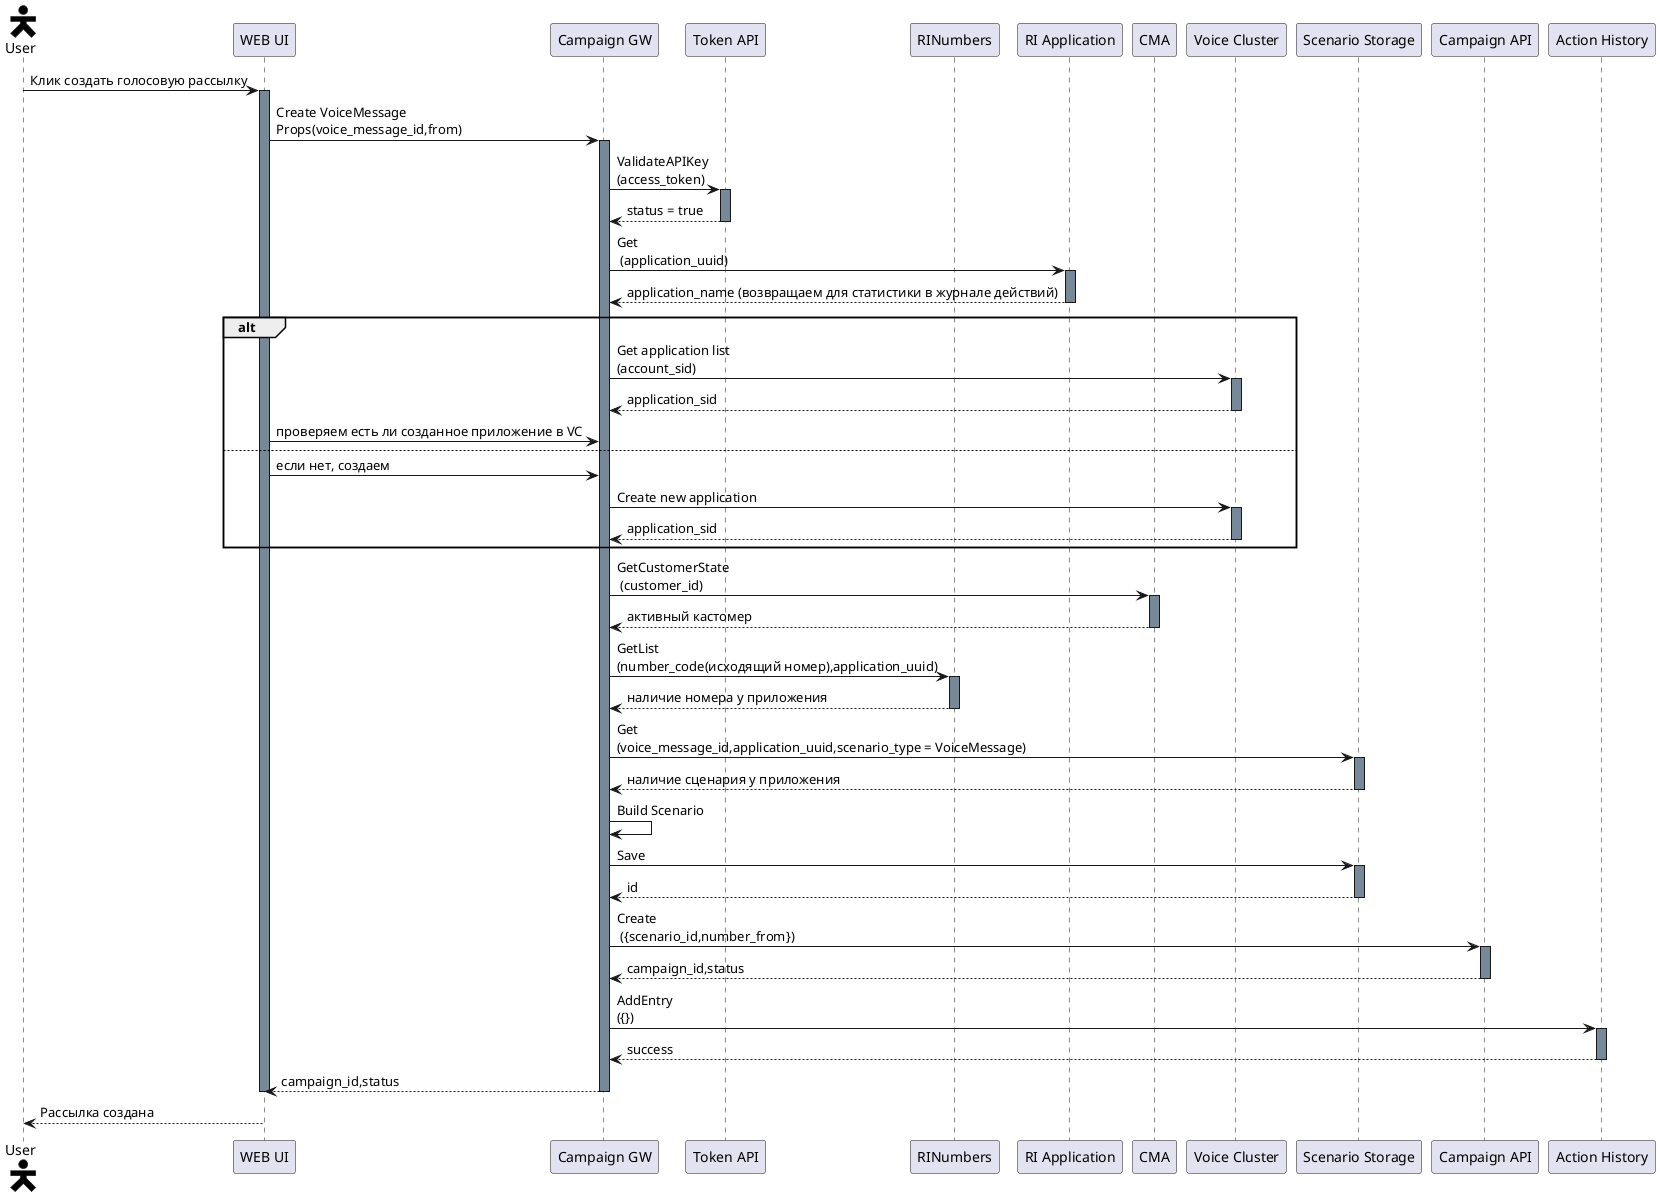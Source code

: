 @startuml
skinparam actorStyle Hollow

actor User #black
participant "WEB UI" as WebUI
participant "Campaign GW" as Camp
participant "Token API" as TokenAPI
participant "RINumbers" as RINumbers
participant "RI Application" as RIAPP
participant "CMA" as CMA
participant "Voice Cluster" as VC
participant "Scenario Storage" as SS
participant "Campaign API" as CampaignAPI
participant "Action History" as ActionHistory

User -> WebUI : Клик создать голосовую рассылку
activate WebUI #LightSlateGrey

WebUI -> Camp : Create VoiceMessage\nProps(voice_message_id,from)
activate Camp #LightSlateGrey

Camp -> TokenAPI : ValidateAPIKey\n(access_token)
activate TokenAPI #LightSlateGrey
TokenAPI --> Camp : status = true
deactivate TokenAPI

Camp -> RIAPP : Get\n (application_uuid)
activate RIAPP #LightSlateGrey
RIAPP --> Camp : application_name (возвращаем для статистики в журнале действий)
deactivate RIAPP

alt

Camp -> VC : Get application list \n(account_sid)
activate VC #LightSlateGrey
VC --> Camp : application_sid
deactivate VC


WebUI -> Camp: проверяем есть ли созданное приложение в VC
else
WebUI -> Camp: если нет, создаем

Camp -> VC : Create new application
activate VC #LightSlateGrey
VC --> Camp : application_sid
deactivate VC

end


Camp -> CMA : GetCustomerState\n (customer_id)
activate CMA #LightSlateGrey
CMA --> Camp : активный кастомер
deactivate CMA


Camp -> RINumbers : GetList\n(number_code(исходящий номер),application_uuid)
activate RINumbers #LightSlateGrey
RINumbers --> Camp : наличие номера у приложения
deactivate RINumbers


Camp -> SS : Get\n(voice_message_id,application_uuid,scenario_type = VoiceMessage)
activate SS #LightSlateGrey
SS --> Camp : наличие сценария у приложения
deactivate SS

Camp -> Camp : Build Scenario

Camp -> SS : Save
activate SS #LightSlateGrey
SS --> Camp : id
deactivate SS

Camp -> CampaignAPI : Create\n ({scenario_id,number_from})
activate CampaignAPI #LightSlateGrey
CampaignAPI --> Camp : campaign_id,status
deactivate CampaignAPI

Camp -> ActionHistory : AddEntry\n({})
activate ActionHistory #LightSlateGrey
ActionHistory --> Camp : success
deactivate ActionHistory

WebUI <-- Camp : campaign_id,status
deactivate Camp
deactivate WebUI

User <-- WebUI : Рассылка создана

@enduml